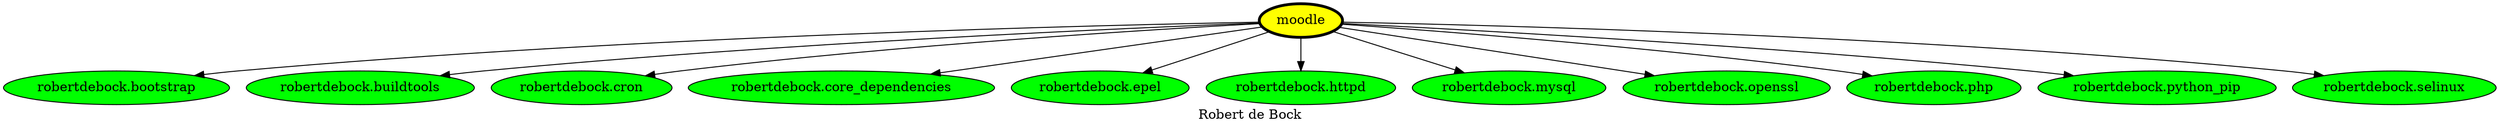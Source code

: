 digraph PhiloDilemma {
  label = "Robert de Bock" ;
  overlap=false
  {
    "moodle" [fillcolor=yellow style=filled penwidth=3]
    "robertdebock.bootstrap" [fillcolor=green style=filled]
    "robertdebock.buildtools" [fillcolor=green style=filled]
    "robertdebock.cron" [fillcolor=green style=filled]
    "robertdebock.core_dependencies" [fillcolor=green style=filled]
    "robertdebock.epel" [fillcolor=green style=filled]
    "robertdebock.httpd" [fillcolor=green style=filled]
    "robertdebock.mysql" [fillcolor=green style=filled]
    "robertdebock.openssl" [fillcolor=green style=filled]
    "robertdebock.php" [fillcolor=green style=filled]
    "robertdebock.python_pip" [fillcolor=green style=filled]
    "robertdebock.selinux" [fillcolor=green style=filled]
  }
  "moodle" -> "robertdebock.bootstrap"
  "moodle" -> "robertdebock.buildtools"
  "moodle" -> "robertdebock.cron"
  "moodle" -> "robertdebock.core_dependencies"
  "moodle" -> "robertdebock.epel"
  "moodle" -> "robertdebock.httpd"
  "moodle" -> "robertdebock.mysql"
  "moodle" -> "robertdebock.openssl"
  "moodle" -> "robertdebock.php"
  "moodle" -> "robertdebock.python_pip"
  "moodle" -> "robertdebock.selinux"
}

